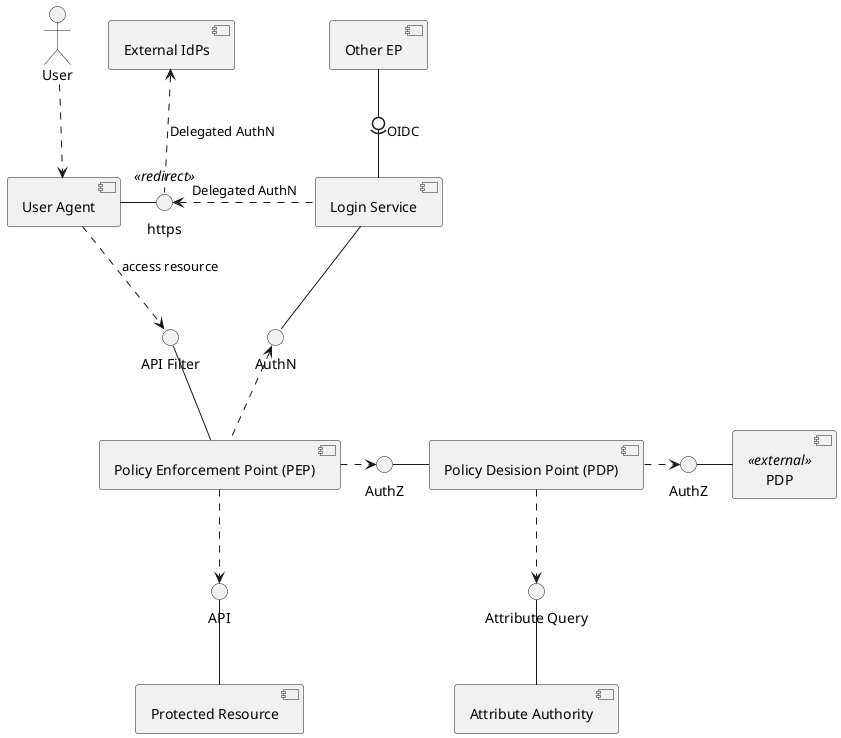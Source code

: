 @startuml "IAM Interfaces"

actor User

component "User Agent" as UAgent
() https <<redirect>> as UAredirect
UAgent -right- UAredirect

component "External IdPs" as ExtIdP

component "Login Service" as Login
() AuthN
Login -down- AuthN

component "Policy Enforcement Point (PEP)" as PEP
() "API Filter" as Filter
Filter -down- PEP

component "Protected Resource" as ProtRes
() API
API -down- ProtRes

component "Other EP" as OtherEP

component "Policy Desision Point (PDP)" as PDP
() AuthZ
PDP -left- AuthZ

component PDP <<external>> as ExtPDP
() AuthZ as ExtAuthZ
ExtPDP -left- ExtAuthZ

component "Attribute Authority" as AA
() "Attribute Query" as AQ
AA -up- AQ

User .down.> UAgent
UAgent .down.> Filter : access resource
PEP .down.> API

UAredirect .up.> ExtIdP : Delegated AuthN
Login .left.> UAredirect : Delegated AuthN
OtherEP -0)- Login : OIDC
PEP .up.> AuthN

PEP .right.> AuthZ
PDP .right.> ExtAuthZ
PDP .down.> AQ

@enduml